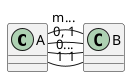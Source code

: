 @startuml
class A {
}

class B {
}

A "1" - "1" B
A "0..." -  B
A "0, 1" -  B
A "m..." -  B


@enduml